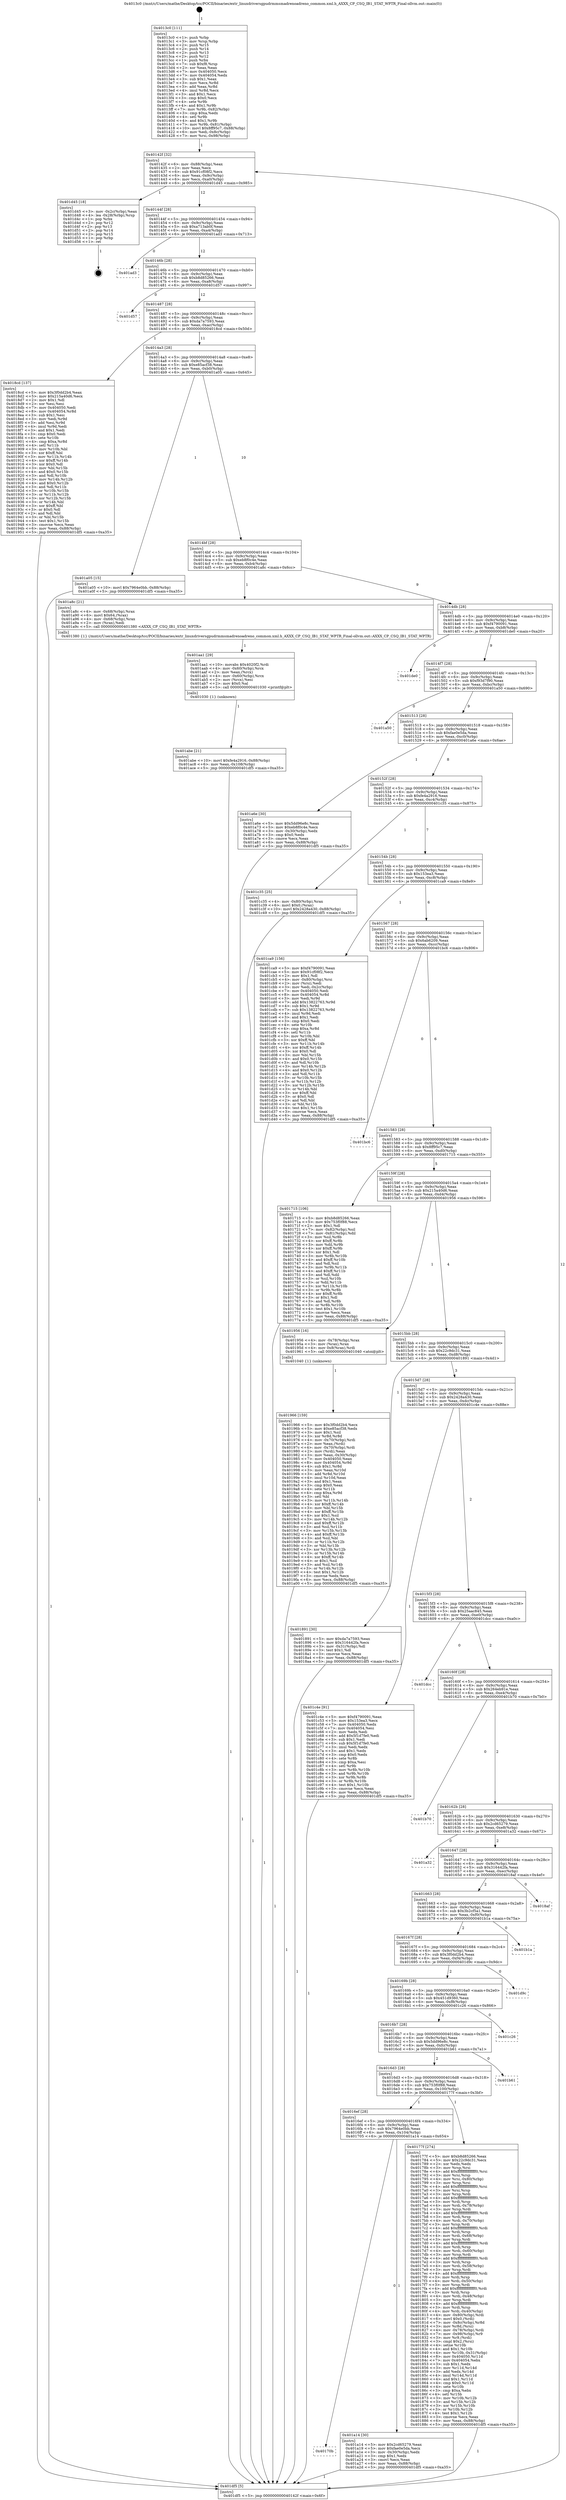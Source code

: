 digraph "0x4013c0" {
  label = "0x4013c0 (/mnt/c/Users/mathe/Desktop/tcc/POCII/binaries/extr_linuxdriversgpudrmmsmadrenoadreno_common.xml.h_AXXX_CP_CSQ_IB1_STAT_WPTR_Final-ollvm.out::main(0))"
  labelloc = "t"
  node[shape=record]

  Entry [label="",width=0.3,height=0.3,shape=circle,fillcolor=black,style=filled]
  "0x40142f" [label="{
     0x40142f [32]\l
     | [instrs]\l
     &nbsp;&nbsp;0x40142f \<+6\>: mov -0x88(%rbp),%eax\l
     &nbsp;&nbsp;0x401435 \<+2\>: mov %eax,%ecx\l
     &nbsp;&nbsp;0x401437 \<+6\>: sub $0x91cf08f2,%ecx\l
     &nbsp;&nbsp;0x40143d \<+6\>: mov %eax,-0x9c(%rbp)\l
     &nbsp;&nbsp;0x401443 \<+6\>: mov %ecx,-0xa0(%rbp)\l
     &nbsp;&nbsp;0x401449 \<+6\>: je 0000000000401d45 \<main+0x985\>\l
  }"]
  "0x401d45" [label="{
     0x401d45 [18]\l
     | [instrs]\l
     &nbsp;&nbsp;0x401d45 \<+3\>: mov -0x2c(%rbp),%eax\l
     &nbsp;&nbsp;0x401d48 \<+4\>: lea -0x28(%rbp),%rsp\l
     &nbsp;&nbsp;0x401d4c \<+1\>: pop %rbx\l
     &nbsp;&nbsp;0x401d4d \<+2\>: pop %r12\l
     &nbsp;&nbsp;0x401d4f \<+2\>: pop %r13\l
     &nbsp;&nbsp;0x401d51 \<+2\>: pop %r14\l
     &nbsp;&nbsp;0x401d53 \<+2\>: pop %r15\l
     &nbsp;&nbsp;0x401d55 \<+1\>: pop %rbp\l
     &nbsp;&nbsp;0x401d56 \<+1\>: ret\l
  }"]
  "0x40144f" [label="{
     0x40144f [28]\l
     | [instrs]\l
     &nbsp;&nbsp;0x40144f \<+5\>: jmp 0000000000401454 \<main+0x94\>\l
     &nbsp;&nbsp;0x401454 \<+6\>: mov -0x9c(%rbp),%eax\l
     &nbsp;&nbsp;0x40145a \<+5\>: sub $0xa713ab0f,%eax\l
     &nbsp;&nbsp;0x40145f \<+6\>: mov %eax,-0xa4(%rbp)\l
     &nbsp;&nbsp;0x401465 \<+6\>: je 0000000000401ad3 \<main+0x713\>\l
  }"]
  Exit [label="",width=0.3,height=0.3,shape=circle,fillcolor=black,style=filled,peripheries=2]
  "0x401ad3" [label="{
     0x401ad3\l
  }", style=dashed]
  "0x40146b" [label="{
     0x40146b [28]\l
     | [instrs]\l
     &nbsp;&nbsp;0x40146b \<+5\>: jmp 0000000000401470 \<main+0xb0\>\l
     &nbsp;&nbsp;0x401470 \<+6\>: mov -0x9c(%rbp),%eax\l
     &nbsp;&nbsp;0x401476 \<+5\>: sub $0xb8d85266,%eax\l
     &nbsp;&nbsp;0x40147b \<+6\>: mov %eax,-0xa8(%rbp)\l
     &nbsp;&nbsp;0x401481 \<+6\>: je 0000000000401d57 \<main+0x997\>\l
  }"]
  "0x401abe" [label="{
     0x401abe [21]\l
     | [instrs]\l
     &nbsp;&nbsp;0x401abe \<+10\>: movl $0xfe4a2916,-0x88(%rbp)\l
     &nbsp;&nbsp;0x401ac8 \<+6\>: mov %eax,-0x108(%rbp)\l
     &nbsp;&nbsp;0x401ace \<+5\>: jmp 0000000000401df5 \<main+0xa35\>\l
  }"]
  "0x401d57" [label="{
     0x401d57\l
  }", style=dashed]
  "0x401487" [label="{
     0x401487 [28]\l
     | [instrs]\l
     &nbsp;&nbsp;0x401487 \<+5\>: jmp 000000000040148c \<main+0xcc\>\l
     &nbsp;&nbsp;0x40148c \<+6\>: mov -0x9c(%rbp),%eax\l
     &nbsp;&nbsp;0x401492 \<+5\>: sub $0xda7a7593,%eax\l
     &nbsp;&nbsp;0x401497 \<+6\>: mov %eax,-0xac(%rbp)\l
     &nbsp;&nbsp;0x40149d \<+6\>: je 00000000004018cd \<main+0x50d\>\l
  }"]
  "0x401aa1" [label="{
     0x401aa1 [29]\l
     | [instrs]\l
     &nbsp;&nbsp;0x401aa1 \<+10\>: movabs $0x4020f2,%rdi\l
     &nbsp;&nbsp;0x401aab \<+4\>: mov -0x60(%rbp),%rcx\l
     &nbsp;&nbsp;0x401aaf \<+2\>: mov %eax,(%rcx)\l
     &nbsp;&nbsp;0x401ab1 \<+4\>: mov -0x60(%rbp),%rcx\l
     &nbsp;&nbsp;0x401ab5 \<+2\>: mov (%rcx),%esi\l
     &nbsp;&nbsp;0x401ab7 \<+2\>: mov $0x0,%al\l
     &nbsp;&nbsp;0x401ab9 \<+5\>: call 0000000000401030 \<printf@plt\>\l
     | [calls]\l
     &nbsp;&nbsp;0x401030 \{1\} (unknown)\l
  }"]
  "0x4018cd" [label="{
     0x4018cd [137]\l
     | [instrs]\l
     &nbsp;&nbsp;0x4018cd \<+5\>: mov $0x3f0dd2b4,%eax\l
     &nbsp;&nbsp;0x4018d2 \<+5\>: mov $0x215a40d6,%ecx\l
     &nbsp;&nbsp;0x4018d7 \<+2\>: mov $0x1,%dl\l
     &nbsp;&nbsp;0x4018d9 \<+2\>: xor %esi,%esi\l
     &nbsp;&nbsp;0x4018db \<+7\>: mov 0x404050,%edi\l
     &nbsp;&nbsp;0x4018e2 \<+8\>: mov 0x404054,%r8d\l
     &nbsp;&nbsp;0x4018ea \<+3\>: sub $0x1,%esi\l
     &nbsp;&nbsp;0x4018ed \<+3\>: mov %edi,%r9d\l
     &nbsp;&nbsp;0x4018f0 \<+3\>: add %esi,%r9d\l
     &nbsp;&nbsp;0x4018f3 \<+4\>: imul %r9d,%edi\l
     &nbsp;&nbsp;0x4018f7 \<+3\>: and $0x1,%edi\l
     &nbsp;&nbsp;0x4018fa \<+3\>: cmp $0x0,%edi\l
     &nbsp;&nbsp;0x4018fd \<+4\>: sete %r10b\l
     &nbsp;&nbsp;0x401901 \<+4\>: cmp $0xa,%r8d\l
     &nbsp;&nbsp;0x401905 \<+4\>: setl %r11b\l
     &nbsp;&nbsp;0x401909 \<+3\>: mov %r10b,%bl\l
     &nbsp;&nbsp;0x40190c \<+3\>: xor $0xff,%bl\l
     &nbsp;&nbsp;0x40190f \<+3\>: mov %r11b,%r14b\l
     &nbsp;&nbsp;0x401912 \<+4\>: xor $0xff,%r14b\l
     &nbsp;&nbsp;0x401916 \<+3\>: xor $0x0,%dl\l
     &nbsp;&nbsp;0x401919 \<+3\>: mov %bl,%r15b\l
     &nbsp;&nbsp;0x40191c \<+4\>: and $0x0,%r15b\l
     &nbsp;&nbsp;0x401920 \<+3\>: and %dl,%r10b\l
     &nbsp;&nbsp;0x401923 \<+3\>: mov %r14b,%r12b\l
     &nbsp;&nbsp;0x401926 \<+4\>: and $0x0,%r12b\l
     &nbsp;&nbsp;0x40192a \<+3\>: and %dl,%r11b\l
     &nbsp;&nbsp;0x40192d \<+3\>: or %r10b,%r15b\l
     &nbsp;&nbsp;0x401930 \<+3\>: or %r11b,%r12b\l
     &nbsp;&nbsp;0x401933 \<+3\>: xor %r12b,%r15b\l
     &nbsp;&nbsp;0x401936 \<+3\>: or %r14b,%bl\l
     &nbsp;&nbsp;0x401939 \<+3\>: xor $0xff,%bl\l
     &nbsp;&nbsp;0x40193c \<+3\>: or $0x0,%dl\l
     &nbsp;&nbsp;0x40193f \<+2\>: and %dl,%bl\l
     &nbsp;&nbsp;0x401941 \<+3\>: or %bl,%r15b\l
     &nbsp;&nbsp;0x401944 \<+4\>: test $0x1,%r15b\l
     &nbsp;&nbsp;0x401948 \<+3\>: cmovne %ecx,%eax\l
     &nbsp;&nbsp;0x40194b \<+6\>: mov %eax,-0x88(%rbp)\l
     &nbsp;&nbsp;0x401951 \<+5\>: jmp 0000000000401df5 \<main+0xa35\>\l
  }"]
  "0x4014a3" [label="{
     0x4014a3 [28]\l
     | [instrs]\l
     &nbsp;&nbsp;0x4014a3 \<+5\>: jmp 00000000004014a8 \<main+0xe8\>\l
     &nbsp;&nbsp;0x4014a8 \<+6\>: mov -0x9c(%rbp),%eax\l
     &nbsp;&nbsp;0x4014ae \<+5\>: sub $0xe85acf38,%eax\l
     &nbsp;&nbsp;0x4014b3 \<+6\>: mov %eax,-0xb0(%rbp)\l
     &nbsp;&nbsp;0x4014b9 \<+6\>: je 0000000000401a05 \<main+0x645\>\l
  }"]
  "0x40170b" [label="{
     0x40170b\l
  }", style=dashed]
  "0x401a05" [label="{
     0x401a05 [15]\l
     | [instrs]\l
     &nbsp;&nbsp;0x401a05 \<+10\>: movl $0x7964e0bb,-0x88(%rbp)\l
     &nbsp;&nbsp;0x401a0f \<+5\>: jmp 0000000000401df5 \<main+0xa35\>\l
  }"]
  "0x4014bf" [label="{
     0x4014bf [28]\l
     | [instrs]\l
     &nbsp;&nbsp;0x4014bf \<+5\>: jmp 00000000004014c4 \<main+0x104\>\l
     &nbsp;&nbsp;0x4014c4 \<+6\>: mov -0x9c(%rbp),%eax\l
     &nbsp;&nbsp;0x4014ca \<+5\>: sub $0xeb8f0c4e,%eax\l
     &nbsp;&nbsp;0x4014cf \<+6\>: mov %eax,-0xb4(%rbp)\l
     &nbsp;&nbsp;0x4014d5 \<+6\>: je 0000000000401a8c \<main+0x6cc\>\l
  }"]
  "0x401a14" [label="{
     0x401a14 [30]\l
     | [instrs]\l
     &nbsp;&nbsp;0x401a14 \<+5\>: mov $0x2cd65279,%eax\l
     &nbsp;&nbsp;0x401a19 \<+5\>: mov $0xfae0e5da,%ecx\l
     &nbsp;&nbsp;0x401a1e \<+3\>: mov -0x30(%rbp),%edx\l
     &nbsp;&nbsp;0x401a21 \<+3\>: cmp $0x1,%edx\l
     &nbsp;&nbsp;0x401a24 \<+3\>: cmovl %ecx,%eax\l
     &nbsp;&nbsp;0x401a27 \<+6\>: mov %eax,-0x88(%rbp)\l
     &nbsp;&nbsp;0x401a2d \<+5\>: jmp 0000000000401df5 \<main+0xa35\>\l
  }"]
  "0x401a8c" [label="{
     0x401a8c [21]\l
     | [instrs]\l
     &nbsp;&nbsp;0x401a8c \<+4\>: mov -0x68(%rbp),%rax\l
     &nbsp;&nbsp;0x401a90 \<+6\>: movl $0x64,(%rax)\l
     &nbsp;&nbsp;0x401a96 \<+4\>: mov -0x68(%rbp),%rax\l
     &nbsp;&nbsp;0x401a9a \<+2\>: mov (%rax),%edi\l
     &nbsp;&nbsp;0x401a9c \<+5\>: call 0000000000401380 \<AXXX_CP_CSQ_IB1_STAT_WPTR\>\l
     | [calls]\l
     &nbsp;&nbsp;0x401380 \{1\} (/mnt/c/Users/mathe/Desktop/tcc/POCII/binaries/extr_linuxdriversgpudrmmsmadrenoadreno_common.xml.h_AXXX_CP_CSQ_IB1_STAT_WPTR_Final-ollvm.out::AXXX_CP_CSQ_IB1_STAT_WPTR)\l
  }"]
  "0x4014db" [label="{
     0x4014db [28]\l
     | [instrs]\l
     &nbsp;&nbsp;0x4014db \<+5\>: jmp 00000000004014e0 \<main+0x120\>\l
     &nbsp;&nbsp;0x4014e0 \<+6\>: mov -0x9c(%rbp),%eax\l
     &nbsp;&nbsp;0x4014e6 \<+5\>: sub $0xf4790091,%eax\l
     &nbsp;&nbsp;0x4014eb \<+6\>: mov %eax,-0xb8(%rbp)\l
     &nbsp;&nbsp;0x4014f1 \<+6\>: je 0000000000401de0 \<main+0xa20\>\l
  }"]
  "0x401966" [label="{
     0x401966 [159]\l
     | [instrs]\l
     &nbsp;&nbsp;0x401966 \<+5\>: mov $0x3f0dd2b4,%ecx\l
     &nbsp;&nbsp;0x40196b \<+5\>: mov $0xe85acf38,%edx\l
     &nbsp;&nbsp;0x401970 \<+3\>: mov $0x1,%sil\l
     &nbsp;&nbsp;0x401973 \<+3\>: xor %r8d,%r8d\l
     &nbsp;&nbsp;0x401976 \<+4\>: mov -0x70(%rbp),%rdi\l
     &nbsp;&nbsp;0x40197a \<+2\>: mov %eax,(%rdi)\l
     &nbsp;&nbsp;0x40197c \<+4\>: mov -0x70(%rbp),%rdi\l
     &nbsp;&nbsp;0x401980 \<+2\>: mov (%rdi),%eax\l
     &nbsp;&nbsp;0x401982 \<+3\>: mov %eax,-0x30(%rbp)\l
     &nbsp;&nbsp;0x401985 \<+7\>: mov 0x404050,%eax\l
     &nbsp;&nbsp;0x40198c \<+8\>: mov 0x404054,%r9d\l
     &nbsp;&nbsp;0x401994 \<+4\>: sub $0x1,%r8d\l
     &nbsp;&nbsp;0x401998 \<+3\>: mov %eax,%r10d\l
     &nbsp;&nbsp;0x40199b \<+3\>: add %r8d,%r10d\l
     &nbsp;&nbsp;0x40199e \<+4\>: imul %r10d,%eax\l
     &nbsp;&nbsp;0x4019a2 \<+3\>: and $0x1,%eax\l
     &nbsp;&nbsp;0x4019a5 \<+3\>: cmp $0x0,%eax\l
     &nbsp;&nbsp;0x4019a8 \<+4\>: sete %r11b\l
     &nbsp;&nbsp;0x4019ac \<+4\>: cmp $0xa,%r9d\l
     &nbsp;&nbsp;0x4019b0 \<+3\>: setl %bl\l
     &nbsp;&nbsp;0x4019b3 \<+3\>: mov %r11b,%r14b\l
     &nbsp;&nbsp;0x4019b6 \<+4\>: xor $0xff,%r14b\l
     &nbsp;&nbsp;0x4019ba \<+3\>: mov %bl,%r15b\l
     &nbsp;&nbsp;0x4019bd \<+4\>: xor $0xff,%r15b\l
     &nbsp;&nbsp;0x4019c1 \<+4\>: xor $0x1,%sil\l
     &nbsp;&nbsp;0x4019c5 \<+3\>: mov %r14b,%r12b\l
     &nbsp;&nbsp;0x4019c8 \<+4\>: and $0xff,%r12b\l
     &nbsp;&nbsp;0x4019cc \<+3\>: and %sil,%r11b\l
     &nbsp;&nbsp;0x4019cf \<+3\>: mov %r15b,%r13b\l
     &nbsp;&nbsp;0x4019d2 \<+4\>: and $0xff,%r13b\l
     &nbsp;&nbsp;0x4019d6 \<+3\>: and %sil,%bl\l
     &nbsp;&nbsp;0x4019d9 \<+3\>: or %r11b,%r12b\l
     &nbsp;&nbsp;0x4019dc \<+3\>: or %bl,%r13b\l
     &nbsp;&nbsp;0x4019df \<+3\>: xor %r13b,%r12b\l
     &nbsp;&nbsp;0x4019e2 \<+3\>: or %r15b,%r14b\l
     &nbsp;&nbsp;0x4019e5 \<+4\>: xor $0xff,%r14b\l
     &nbsp;&nbsp;0x4019e9 \<+4\>: or $0x1,%sil\l
     &nbsp;&nbsp;0x4019ed \<+3\>: and %sil,%r14b\l
     &nbsp;&nbsp;0x4019f0 \<+3\>: or %r14b,%r12b\l
     &nbsp;&nbsp;0x4019f3 \<+4\>: test $0x1,%r12b\l
     &nbsp;&nbsp;0x4019f7 \<+3\>: cmovne %edx,%ecx\l
     &nbsp;&nbsp;0x4019fa \<+6\>: mov %ecx,-0x88(%rbp)\l
     &nbsp;&nbsp;0x401a00 \<+5\>: jmp 0000000000401df5 \<main+0xa35\>\l
  }"]
  "0x401de0" [label="{
     0x401de0\l
  }", style=dashed]
  "0x4014f7" [label="{
     0x4014f7 [28]\l
     | [instrs]\l
     &nbsp;&nbsp;0x4014f7 \<+5\>: jmp 00000000004014fc \<main+0x13c\>\l
     &nbsp;&nbsp;0x4014fc \<+6\>: mov -0x9c(%rbp),%eax\l
     &nbsp;&nbsp;0x401502 \<+5\>: sub $0xf93d7f90,%eax\l
     &nbsp;&nbsp;0x401507 \<+6\>: mov %eax,-0xbc(%rbp)\l
     &nbsp;&nbsp;0x40150d \<+6\>: je 0000000000401a50 \<main+0x690\>\l
  }"]
  "0x4016ef" [label="{
     0x4016ef [28]\l
     | [instrs]\l
     &nbsp;&nbsp;0x4016ef \<+5\>: jmp 00000000004016f4 \<main+0x334\>\l
     &nbsp;&nbsp;0x4016f4 \<+6\>: mov -0x9c(%rbp),%eax\l
     &nbsp;&nbsp;0x4016fa \<+5\>: sub $0x7964e0bb,%eax\l
     &nbsp;&nbsp;0x4016ff \<+6\>: mov %eax,-0x104(%rbp)\l
     &nbsp;&nbsp;0x401705 \<+6\>: je 0000000000401a14 \<main+0x654\>\l
  }"]
  "0x401a50" [label="{
     0x401a50\l
  }", style=dashed]
  "0x401513" [label="{
     0x401513 [28]\l
     | [instrs]\l
     &nbsp;&nbsp;0x401513 \<+5\>: jmp 0000000000401518 \<main+0x158\>\l
     &nbsp;&nbsp;0x401518 \<+6\>: mov -0x9c(%rbp),%eax\l
     &nbsp;&nbsp;0x40151e \<+5\>: sub $0xfae0e5da,%eax\l
     &nbsp;&nbsp;0x401523 \<+6\>: mov %eax,-0xc0(%rbp)\l
     &nbsp;&nbsp;0x401529 \<+6\>: je 0000000000401a6e \<main+0x6ae\>\l
  }"]
  "0x40177f" [label="{
     0x40177f [274]\l
     | [instrs]\l
     &nbsp;&nbsp;0x40177f \<+5\>: mov $0xb8d85266,%eax\l
     &nbsp;&nbsp;0x401784 \<+5\>: mov $0x22c9dc31,%ecx\l
     &nbsp;&nbsp;0x401789 \<+2\>: xor %edx,%edx\l
     &nbsp;&nbsp;0x40178b \<+3\>: mov %rsp,%rsi\l
     &nbsp;&nbsp;0x40178e \<+4\>: add $0xfffffffffffffff0,%rsi\l
     &nbsp;&nbsp;0x401792 \<+3\>: mov %rsi,%rsp\l
     &nbsp;&nbsp;0x401795 \<+4\>: mov %rsi,-0x80(%rbp)\l
     &nbsp;&nbsp;0x401799 \<+3\>: mov %rsp,%rsi\l
     &nbsp;&nbsp;0x40179c \<+4\>: add $0xfffffffffffffff0,%rsi\l
     &nbsp;&nbsp;0x4017a0 \<+3\>: mov %rsi,%rsp\l
     &nbsp;&nbsp;0x4017a3 \<+3\>: mov %rsp,%rdi\l
     &nbsp;&nbsp;0x4017a6 \<+4\>: add $0xfffffffffffffff0,%rdi\l
     &nbsp;&nbsp;0x4017aa \<+3\>: mov %rdi,%rsp\l
     &nbsp;&nbsp;0x4017ad \<+4\>: mov %rdi,-0x78(%rbp)\l
     &nbsp;&nbsp;0x4017b1 \<+3\>: mov %rsp,%rdi\l
     &nbsp;&nbsp;0x4017b4 \<+4\>: add $0xfffffffffffffff0,%rdi\l
     &nbsp;&nbsp;0x4017b8 \<+3\>: mov %rdi,%rsp\l
     &nbsp;&nbsp;0x4017bb \<+4\>: mov %rdi,-0x70(%rbp)\l
     &nbsp;&nbsp;0x4017bf \<+3\>: mov %rsp,%rdi\l
     &nbsp;&nbsp;0x4017c2 \<+4\>: add $0xfffffffffffffff0,%rdi\l
     &nbsp;&nbsp;0x4017c6 \<+3\>: mov %rdi,%rsp\l
     &nbsp;&nbsp;0x4017c9 \<+4\>: mov %rdi,-0x68(%rbp)\l
     &nbsp;&nbsp;0x4017cd \<+3\>: mov %rsp,%rdi\l
     &nbsp;&nbsp;0x4017d0 \<+4\>: add $0xfffffffffffffff0,%rdi\l
     &nbsp;&nbsp;0x4017d4 \<+3\>: mov %rdi,%rsp\l
     &nbsp;&nbsp;0x4017d7 \<+4\>: mov %rdi,-0x60(%rbp)\l
     &nbsp;&nbsp;0x4017db \<+3\>: mov %rsp,%rdi\l
     &nbsp;&nbsp;0x4017de \<+4\>: add $0xfffffffffffffff0,%rdi\l
     &nbsp;&nbsp;0x4017e2 \<+3\>: mov %rdi,%rsp\l
     &nbsp;&nbsp;0x4017e5 \<+4\>: mov %rdi,-0x58(%rbp)\l
     &nbsp;&nbsp;0x4017e9 \<+3\>: mov %rsp,%rdi\l
     &nbsp;&nbsp;0x4017ec \<+4\>: add $0xfffffffffffffff0,%rdi\l
     &nbsp;&nbsp;0x4017f0 \<+3\>: mov %rdi,%rsp\l
     &nbsp;&nbsp;0x4017f3 \<+4\>: mov %rdi,-0x50(%rbp)\l
     &nbsp;&nbsp;0x4017f7 \<+3\>: mov %rsp,%rdi\l
     &nbsp;&nbsp;0x4017fa \<+4\>: add $0xfffffffffffffff0,%rdi\l
     &nbsp;&nbsp;0x4017fe \<+3\>: mov %rdi,%rsp\l
     &nbsp;&nbsp;0x401801 \<+4\>: mov %rdi,-0x48(%rbp)\l
     &nbsp;&nbsp;0x401805 \<+3\>: mov %rsp,%rdi\l
     &nbsp;&nbsp;0x401808 \<+4\>: add $0xfffffffffffffff0,%rdi\l
     &nbsp;&nbsp;0x40180c \<+3\>: mov %rdi,%rsp\l
     &nbsp;&nbsp;0x40180f \<+4\>: mov %rdi,-0x40(%rbp)\l
     &nbsp;&nbsp;0x401813 \<+4\>: mov -0x80(%rbp),%rdi\l
     &nbsp;&nbsp;0x401817 \<+6\>: movl $0x0,(%rdi)\l
     &nbsp;&nbsp;0x40181d \<+7\>: mov -0x8c(%rbp),%r8d\l
     &nbsp;&nbsp;0x401824 \<+3\>: mov %r8d,(%rsi)\l
     &nbsp;&nbsp;0x401827 \<+4\>: mov -0x78(%rbp),%rdi\l
     &nbsp;&nbsp;0x40182b \<+7\>: mov -0x98(%rbp),%r9\l
     &nbsp;&nbsp;0x401832 \<+3\>: mov %r9,(%rdi)\l
     &nbsp;&nbsp;0x401835 \<+3\>: cmpl $0x2,(%rsi)\l
     &nbsp;&nbsp;0x401838 \<+4\>: setne %r10b\l
     &nbsp;&nbsp;0x40183c \<+4\>: and $0x1,%r10b\l
     &nbsp;&nbsp;0x401840 \<+4\>: mov %r10b,-0x31(%rbp)\l
     &nbsp;&nbsp;0x401844 \<+8\>: mov 0x404050,%r11d\l
     &nbsp;&nbsp;0x40184c \<+7\>: mov 0x404054,%ebx\l
     &nbsp;&nbsp;0x401853 \<+3\>: sub $0x1,%edx\l
     &nbsp;&nbsp;0x401856 \<+3\>: mov %r11d,%r14d\l
     &nbsp;&nbsp;0x401859 \<+3\>: add %edx,%r14d\l
     &nbsp;&nbsp;0x40185c \<+4\>: imul %r14d,%r11d\l
     &nbsp;&nbsp;0x401860 \<+4\>: and $0x1,%r11d\l
     &nbsp;&nbsp;0x401864 \<+4\>: cmp $0x0,%r11d\l
     &nbsp;&nbsp;0x401868 \<+4\>: sete %r10b\l
     &nbsp;&nbsp;0x40186c \<+3\>: cmp $0xa,%ebx\l
     &nbsp;&nbsp;0x40186f \<+4\>: setl %r15b\l
     &nbsp;&nbsp;0x401873 \<+3\>: mov %r10b,%r12b\l
     &nbsp;&nbsp;0x401876 \<+3\>: and %r15b,%r12b\l
     &nbsp;&nbsp;0x401879 \<+3\>: xor %r15b,%r10b\l
     &nbsp;&nbsp;0x40187c \<+3\>: or %r10b,%r12b\l
     &nbsp;&nbsp;0x40187f \<+4\>: test $0x1,%r12b\l
     &nbsp;&nbsp;0x401883 \<+3\>: cmovne %ecx,%eax\l
     &nbsp;&nbsp;0x401886 \<+6\>: mov %eax,-0x88(%rbp)\l
     &nbsp;&nbsp;0x40188c \<+5\>: jmp 0000000000401df5 \<main+0xa35\>\l
  }"]
  "0x401a6e" [label="{
     0x401a6e [30]\l
     | [instrs]\l
     &nbsp;&nbsp;0x401a6e \<+5\>: mov $0x5dd96e8c,%eax\l
     &nbsp;&nbsp;0x401a73 \<+5\>: mov $0xeb8f0c4e,%ecx\l
     &nbsp;&nbsp;0x401a78 \<+3\>: mov -0x30(%rbp),%edx\l
     &nbsp;&nbsp;0x401a7b \<+3\>: cmp $0x0,%edx\l
     &nbsp;&nbsp;0x401a7e \<+3\>: cmove %ecx,%eax\l
     &nbsp;&nbsp;0x401a81 \<+6\>: mov %eax,-0x88(%rbp)\l
     &nbsp;&nbsp;0x401a87 \<+5\>: jmp 0000000000401df5 \<main+0xa35\>\l
  }"]
  "0x40152f" [label="{
     0x40152f [28]\l
     | [instrs]\l
     &nbsp;&nbsp;0x40152f \<+5\>: jmp 0000000000401534 \<main+0x174\>\l
     &nbsp;&nbsp;0x401534 \<+6\>: mov -0x9c(%rbp),%eax\l
     &nbsp;&nbsp;0x40153a \<+5\>: sub $0xfe4a2916,%eax\l
     &nbsp;&nbsp;0x40153f \<+6\>: mov %eax,-0xc4(%rbp)\l
     &nbsp;&nbsp;0x401545 \<+6\>: je 0000000000401c35 \<main+0x875\>\l
  }"]
  "0x4016d3" [label="{
     0x4016d3 [28]\l
     | [instrs]\l
     &nbsp;&nbsp;0x4016d3 \<+5\>: jmp 00000000004016d8 \<main+0x318\>\l
     &nbsp;&nbsp;0x4016d8 \<+6\>: mov -0x9c(%rbp),%eax\l
     &nbsp;&nbsp;0x4016de \<+5\>: sub $0x753f0f88,%eax\l
     &nbsp;&nbsp;0x4016e3 \<+6\>: mov %eax,-0x100(%rbp)\l
     &nbsp;&nbsp;0x4016e9 \<+6\>: je 000000000040177f \<main+0x3bf\>\l
  }"]
  "0x401c35" [label="{
     0x401c35 [25]\l
     | [instrs]\l
     &nbsp;&nbsp;0x401c35 \<+4\>: mov -0x80(%rbp),%rax\l
     &nbsp;&nbsp;0x401c39 \<+6\>: movl $0x0,(%rax)\l
     &nbsp;&nbsp;0x401c3f \<+10\>: movl $0x2428a430,-0x88(%rbp)\l
     &nbsp;&nbsp;0x401c49 \<+5\>: jmp 0000000000401df5 \<main+0xa35\>\l
  }"]
  "0x40154b" [label="{
     0x40154b [28]\l
     | [instrs]\l
     &nbsp;&nbsp;0x40154b \<+5\>: jmp 0000000000401550 \<main+0x190\>\l
     &nbsp;&nbsp;0x401550 \<+6\>: mov -0x9c(%rbp),%eax\l
     &nbsp;&nbsp;0x401556 \<+5\>: sub $0x153ea3,%eax\l
     &nbsp;&nbsp;0x40155b \<+6\>: mov %eax,-0xc8(%rbp)\l
     &nbsp;&nbsp;0x401561 \<+6\>: je 0000000000401ca9 \<main+0x8e9\>\l
  }"]
  "0x401b61" [label="{
     0x401b61\l
  }", style=dashed]
  "0x401ca9" [label="{
     0x401ca9 [156]\l
     | [instrs]\l
     &nbsp;&nbsp;0x401ca9 \<+5\>: mov $0xf4790091,%eax\l
     &nbsp;&nbsp;0x401cae \<+5\>: mov $0x91cf08f2,%ecx\l
     &nbsp;&nbsp;0x401cb3 \<+2\>: mov $0x1,%dl\l
     &nbsp;&nbsp;0x401cb5 \<+4\>: mov -0x80(%rbp),%rsi\l
     &nbsp;&nbsp;0x401cb9 \<+2\>: mov (%rsi),%edi\l
     &nbsp;&nbsp;0x401cbb \<+3\>: mov %edi,-0x2c(%rbp)\l
     &nbsp;&nbsp;0x401cbe \<+7\>: mov 0x404050,%edi\l
     &nbsp;&nbsp;0x401cc5 \<+8\>: mov 0x404054,%r8d\l
     &nbsp;&nbsp;0x401ccd \<+3\>: mov %edi,%r9d\l
     &nbsp;&nbsp;0x401cd0 \<+7\>: add $0x13822763,%r9d\l
     &nbsp;&nbsp;0x401cd7 \<+4\>: sub $0x1,%r9d\l
     &nbsp;&nbsp;0x401cdb \<+7\>: sub $0x13822763,%r9d\l
     &nbsp;&nbsp;0x401ce2 \<+4\>: imul %r9d,%edi\l
     &nbsp;&nbsp;0x401ce6 \<+3\>: and $0x1,%edi\l
     &nbsp;&nbsp;0x401ce9 \<+3\>: cmp $0x0,%edi\l
     &nbsp;&nbsp;0x401cec \<+4\>: sete %r10b\l
     &nbsp;&nbsp;0x401cf0 \<+4\>: cmp $0xa,%r8d\l
     &nbsp;&nbsp;0x401cf4 \<+4\>: setl %r11b\l
     &nbsp;&nbsp;0x401cf8 \<+3\>: mov %r10b,%bl\l
     &nbsp;&nbsp;0x401cfb \<+3\>: xor $0xff,%bl\l
     &nbsp;&nbsp;0x401cfe \<+3\>: mov %r11b,%r14b\l
     &nbsp;&nbsp;0x401d01 \<+4\>: xor $0xff,%r14b\l
     &nbsp;&nbsp;0x401d05 \<+3\>: xor $0x0,%dl\l
     &nbsp;&nbsp;0x401d08 \<+3\>: mov %bl,%r15b\l
     &nbsp;&nbsp;0x401d0b \<+4\>: and $0x0,%r15b\l
     &nbsp;&nbsp;0x401d0f \<+3\>: and %dl,%r10b\l
     &nbsp;&nbsp;0x401d12 \<+3\>: mov %r14b,%r12b\l
     &nbsp;&nbsp;0x401d15 \<+4\>: and $0x0,%r12b\l
     &nbsp;&nbsp;0x401d19 \<+3\>: and %dl,%r11b\l
     &nbsp;&nbsp;0x401d1c \<+3\>: or %r10b,%r15b\l
     &nbsp;&nbsp;0x401d1f \<+3\>: or %r11b,%r12b\l
     &nbsp;&nbsp;0x401d22 \<+3\>: xor %r12b,%r15b\l
     &nbsp;&nbsp;0x401d25 \<+3\>: or %r14b,%bl\l
     &nbsp;&nbsp;0x401d28 \<+3\>: xor $0xff,%bl\l
     &nbsp;&nbsp;0x401d2b \<+3\>: or $0x0,%dl\l
     &nbsp;&nbsp;0x401d2e \<+2\>: and %dl,%bl\l
     &nbsp;&nbsp;0x401d30 \<+3\>: or %bl,%r15b\l
     &nbsp;&nbsp;0x401d33 \<+4\>: test $0x1,%r15b\l
     &nbsp;&nbsp;0x401d37 \<+3\>: cmovne %ecx,%eax\l
     &nbsp;&nbsp;0x401d3a \<+6\>: mov %eax,-0x88(%rbp)\l
     &nbsp;&nbsp;0x401d40 \<+5\>: jmp 0000000000401df5 \<main+0xa35\>\l
  }"]
  "0x401567" [label="{
     0x401567 [28]\l
     | [instrs]\l
     &nbsp;&nbsp;0x401567 \<+5\>: jmp 000000000040156c \<main+0x1ac\>\l
     &nbsp;&nbsp;0x40156c \<+6\>: mov -0x9c(%rbp),%eax\l
     &nbsp;&nbsp;0x401572 \<+5\>: sub $0x6ab6209,%eax\l
     &nbsp;&nbsp;0x401577 \<+6\>: mov %eax,-0xcc(%rbp)\l
     &nbsp;&nbsp;0x40157d \<+6\>: je 0000000000401bc6 \<main+0x806\>\l
  }"]
  "0x4016b7" [label="{
     0x4016b7 [28]\l
     | [instrs]\l
     &nbsp;&nbsp;0x4016b7 \<+5\>: jmp 00000000004016bc \<main+0x2fc\>\l
     &nbsp;&nbsp;0x4016bc \<+6\>: mov -0x9c(%rbp),%eax\l
     &nbsp;&nbsp;0x4016c2 \<+5\>: sub $0x5dd96e8c,%eax\l
     &nbsp;&nbsp;0x4016c7 \<+6\>: mov %eax,-0xfc(%rbp)\l
     &nbsp;&nbsp;0x4016cd \<+6\>: je 0000000000401b61 \<main+0x7a1\>\l
  }"]
  "0x401bc6" [label="{
     0x401bc6\l
  }", style=dashed]
  "0x401583" [label="{
     0x401583 [28]\l
     | [instrs]\l
     &nbsp;&nbsp;0x401583 \<+5\>: jmp 0000000000401588 \<main+0x1c8\>\l
     &nbsp;&nbsp;0x401588 \<+6\>: mov -0x9c(%rbp),%eax\l
     &nbsp;&nbsp;0x40158e \<+5\>: sub $0x8ff95c7,%eax\l
     &nbsp;&nbsp;0x401593 \<+6\>: mov %eax,-0xd0(%rbp)\l
     &nbsp;&nbsp;0x401599 \<+6\>: je 0000000000401715 \<main+0x355\>\l
  }"]
  "0x401c26" [label="{
     0x401c26\l
  }", style=dashed]
  "0x401715" [label="{
     0x401715 [106]\l
     | [instrs]\l
     &nbsp;&nbsp;0x401715 \<+5\>: mov $0xb8d85266,%eax\l
     &nbsp;&nbsp;0x40171a \<+5\>: mov $0x753f0f88,%ecx\l
     &nbsp;&nbsp;0x40171f \<+2\>: mov $0x1,%dl\l
     &nbsp;&nbsp;0x401721 \<+7\>: mov -0x82(%rbp),%sil\l
     &nbsp;&nbsp;0x401728 \<+7\>: mov -0x81(%rbp),%dil\l
     &nbsp;&nbsp;0x40172f \<+3\>: mov %sil,%r8b\l
     &nbsp;&nbsp;0x401732 \<+4\>: xor $0xff,%r8b\l
     &nbsp;&nbsp;0x401736 \<+3\>: mov %dil,%r9b\l
     &nbsp;&nbsp;0x401739 \<+4\>: xor $0xff,%r9b\l
     &nbsp;&nbsp;0x40173d \<+3\>: xor $0x1,%dl\l
     &nbsp;&nbsp;0x401740 \<+3\>: mov %r8b,%r10b\l
     &nbsp;&nbsp;0x401743 \<+4\>: and $0xff,%r10b\l
     &nbsp;&nbsp;0x401747 \<+3\>: and %dl,%sil\l
     &nbsp;&nbsp;0x40174a \<+3\>: mov %r9b,%r11b\l
     &nbsp;&nbsp;0x40174d \<+4\>: and $0xff,%r11b\l
     &nbsp;&nbsp;0x401751 \<+3\>: and %dl,%dil\l
     &nbsp;&nbsp;0x401754 \<+3\>: or %sil,%r10b\l
     &nbsp;&nbsp;0x401757 \<+3\>: or %dil,%r11b\l
     &nbsp;&nbsp;0x40175a \<+3\>: xor %r11b,%r10b\l
     &nbsp;&nbsp;0x40175d \<+3\>: or %r9b,%r8b\l
     &nbsp;&nbsp;0x401760 \<+4\>: xor $0xff,%r8b\l
     &nbsp;&nbsp;0x401764 \<+3\>: or $0x1,%dl\l
     &nbsp;&nbsp;0x401767 \<+3\>: and %dl,%r8b\l
     &nbsp;&nbsp;0x40176a \<+3\>: or %r8b,%r10b\l
     &nbsp;&nbsp;0x40176d \<+4\>: test $0x1,%r10b\l
     &nbsp;&nbsp;0x401771 \<+3\>: cmovne %ecx,%eax\l
     &nbsp;&nbsp;0x401774 \<+6\>: mov %eax,-0x88(%rbp)\l
     &nbsp;&nbsp;0x40177a \<+5\>: jmp 0000000000401df5 \<main+0xa35\>\l
  }"]
  "0x40159f" [label="{
     0x40159f [28]\l
     | [instrs]\l
     &nbsp;&nbsp;0x40159f \<+5\>: jmp 00000000004015a4 \<main+0x1e4\>\l
     &nbsp;&nbsp;0x4015a4 \<+6\>: mov -0x9c(%rbp),%eax\l
     &nbsp;&nbsp;0x4015aa \<+5\>: sub $0x215a40d6,%eax\l
     &nbsp;&nbsp;0x4015af \<+6\>: mov %eax,-0xd4(%rbp)\l
     &nbsp;&nbsp;0x4015b5 \<+6\>: je 0000000000401956 \<main+0x596\>\l
  }"]
  "0x401df5" [label="{
     0x401df5 [5]\l
     | [instrs]\l
     &nbsp;&nbsp;0x401df5 \<+5\>: jmp 000000000040142f \<main+0x6f\>\l
  }"]
  "0x4013c0" [label="{
     0x4013c0 [111]\l
     | [instrs]\l
     &nbsp;&nbsp;0x4013c0 \<+1\>: push %rbp\l
     &nbsp;&nbsp;0x4013c1 \<+3\>: mov %rsp,%rbp\l
     &nbsp;&nbsp;0x4013c4 \<+2\>: push %r15\l
     &nbsp;&nbsp;0x4013c6 \<+2\>: push %r14\l
     &nbsp;&nbsp;0x4013c8 \<+2\>: push %r13\l
     &nbsp;&nbsp;0x4013ca \<+2\>: push %r12\l
     &nbsp;&nbsp;0x4013cc \<+1\>: push %rbx\l
     &nbsp;&nbsp;0x4013cd \<+7\>: sub $0xf8,%rsp\l
     &nbsp;&nbsp;0x4013d4 \<+2\>: xor %eax,%eax\l
     &nbsp;&nbsp;0x4013d6 \<+7\>: mov 0x404050,%ecx\l
     &nbsp;&nbsp;0x4013dd \<+7\>: mov 0x404054,%edx\l
     &nbsp;&nbsp;0x4013e4 \<+3\>: sub $0x1,%eax\l
     &nbsp;&nbsp;0x4013e7 \<+3\>: mov %ecx,%r8d\l
     &nbsp;&nbsp;0x4013ea \<+3\>: add %eax,%r8d\l
     &nbsp;&nbsp;0x4013ed \<+4\>: imul %r8d,%ecx\l
     &nbsp;&nbsp;0x4013f1 \<+3\>: and $0x1,%ecx\l
     &nbsp;&nbsp;0x4013f4 \<+3\>: cmp $0x0,%ecx\l
     &nbsp;&nbsp;0x4013f7 \<+4\>: sete %r9b\l
     &nbsp;&nbsp;0x4013fb \<+4\>: and $0x1,%r9b\l
     &nbsp;&nbsp;0x4013ff \<+7\>: mov %r9b,-0x82(%rbp)\l
     &nbsp;&nbsp;0x401406 \<+3\>: cmp $0xa,%edx\l
     &nbsp;&nbsp;0x401409 \<+4\>: setl %r9b\l
     &nbsp;&nbsp;0x40140d \<+4\>: and $0x1,%r9b\l
     &nbsp;&nbsp;0x401411 \<+7\>: mov %r9b,-0x81(%rbp)\l
     &nbsp;&nbsp;0x401418 \<+10\>: movl $0x8ff95c7,-0x88(%rbp)\l
     &nbsp;&nbsp;0x401422 \<+6\>: mov %edi,-0x8c(%rbp)\l
     &nbsp;&nbsp;0x401428 \<+7\>: mov %rsi,-0x98(%rbp)\l
  }"]
  "0x40169b" [label="{
     0x40169b [28]\l
     | [instrs]\l
     &nbsp;&nbsp;0x40169b \<+5\>: jmp 00000000004016a0 \<main+0x2e0\>\l
     &nbsp;&nbsp;0x4016a0 \<+6\>: mov -0x9c(%rbp),%eax\l
     &nbsp;&nbsp;0x4016a6 \<+5\>: sub $0x451d9360,%eax\l
     &nbsp;&nbsp;0x4016ab \<+6\>: mov %eax,-0xf8(%rbp)\l
     &nbsp;&nbsp;0x4016b1 \<+6\>: je 0000000000401c26 \<main+0x866\>\l
  }"]
  "0x401956" [label="{
     0x401956 [16]\l
     | [instrs]\l
     &nbsp;&nbsp;0x401956 \<+4\>: mov -0x78(%rbp),%rax\l
     &nbsp;&nbsp;0x40195a \<+3\>: mov (%rax),%rax\l
     &nbsp;&nbsp;0x40195d \<+4\>: mov 0x8(%rax),%rdi\l
     &nbsp;&nbsp;0x401961 \<+5\>: call 0000000000401040 \<atoi@plt\>\l
     | [calls]\l
     &nbsp;&nbsp;0x401040 \{1\} (unknown)\l
  }"]
  "0x4015bb" [label="{
     0x4015bb [28]\l
     | [instrs]\l
     &nbsp;&nbsp;0x4015bb \<+5\>: jmp 00000000004015c0 \<main+0x200\>\l
     &nbsp;&nbsp;0x4015c0 \<+6\>: mov -0x9c(%rbp),%eax\l
     &nbsp;&nbsp;0x4015c6 \<+5\>: sub $0x22c9dc31,%eax\l
     &nbsp;&nbsp;0x4015cb \<+6\>: mov %eax,-0xd8(%rbp)\l
     &nbsp;&nbsp;0x4015d1 \<+6\>: je 0000000000401891 \<main+0x4d1\>\l
  }"]
  "0x401d9c" [label="{
     0x401d9c\l
  }", style=dashed]
  "0x401891" [label="{
     0x401891 [30]\l
     | [instrs]\l
     &nbsp;&nbsp;0x401891 \<+5\>: mov $0xda7a7593,%eax\l
     &nbsp;&nbsp;0x401896 \<+5\>: mov $0x316442fa,%ecx\l
     &nbsp;&nbsp;0x40189b \<+3\>: mov -0x31(%rbp),%dl\l
     &nbsp;&nbsp;0x40189e \<+3\>: test $0x1,%dl\l
     &nbsp;&nbsp;0x4018a1 \<+3\>: cmovne %ecx,%eax\l
     &nbsp;&nbsp;0x4018a4 \<+6\>: mov %eax,-0x88(%rbp)\l
     &nbsp;&nbsp;0x4018aa \<+5\>: jmp 0000000000401df5 \<main+0xa35\>\l
  }"]
  "0x4015d7" [label="{
     0x4015d7 [28]\l
     | [instrs]\l
     &nbsp;&nbsp;0x4015d7 \<+5\>: jmp 00000000004015dc \<main+0x21c\>\l
     &nbsp;&nbsp;0x4015dc \<+6\>: mov -0x9c(%rbp),%eax\l
     &nbsp;&nbsp;0x4015e2 \<+5\>: sub $0x2428a430,%eax\l
     &nbsp;&nbsp;0x4015e7 \<+6\>: mov %eax,-0xdc(%rbp)\l
     &nbsp;&nbsp;0x4015ed \<+6\>: je 0000000000401c4e \<main+0x88e\>\l
  }"]
  "0x40167f" [label="{
     0x40167f [28]\l
     | [instrs]\l
     &nbsp;&nbsp;0x40167f \<+5\>: jmp 0000000000401684 \<main+0x2c4\>\l
     &nbsp;&nbsp;0x401684 \<+6\>: mov -0x9c(%rbp),%eax\l
     &nbsp;&nbsp;0x40168a \<+5\>: sub $0x3f0dd2b4,%eax\l
     &nbsp;&nbsp;0x40168f \<+6\>: mov %eax,-0xf4(%rbp)\l
     &nbsp;&nbsp;0x401695 \<+6\>: je 0000000000401d9c \<main+0x9dc\>\l
  }"]
  "0x401c4e" [label="{
     0x401c4e [91]\l
     | [instrs]\l
     &nbsp;&nbsp;0x401c4e \<+5\>: mov $0xf4790091,%eax\l
     &nbsp;&nbsp;0x401c53 \<+5\>: mov $0x153ea3,%ecx\l
     &nbsp;&nbsp;0x401c58 \<+7\>: mov 0x404050,%edx\l
     &nbsp;&nbsp;0x401c5f \<+7\>: mov 0x404054,%esi\l
     &nbsp;&nbsp;0x401c66 \<+2\>: mov %edx,%edi\l
     &nbsp;&nbsp;0x401c68 \<+6\>: add $0x5f1d7fe0,%edi\l
     &nbsp;&nbsp;0x401c6e \<+3\>: sub $0x1,%edi\l
     &nbsp;&nbsp;0x401c71 \<+6\>: sub $0x5f1d7fe0,%edi\l
     &nbsp;&nbsp;0x401c77 \<+3\>: imul %edi,%edx\l
     &nbsp;&nbsp;0x401c7a \<+3\>: and $0x1,%edx\l
     &nbsp;&nbsp;0x401c7d \<+3\>: cmp $0x0,%edx\l
     &nbsp;&nbsp;0x401c80 \<+4\>: sete %r8b\l
     &nbsp;&nbsp;0x401c84 \<+3\>: cmp $0xa,%esi\l
     &nbsp;&nbsp;0x401c87 \<+4\>: setl %r9b\l
     &nbsp;&nbsp;0x401c8b \<+3\>: mov %r8b,%r10b\l
     &nbsp;&nbsp;0x401c8e \<+3\>: and %r9b,%r10b\l
     &nbsp;&nbsp;0x401c91 \<+3\>: xor %r9b,%r8b\l
     &nbsp;&nbsp;0x401c94 \<+3\>: or %r8b,%r10b\l
     &nbsp;&nbsp;0x401c97 \<+4\>: test $0x1,%r10b\l
     &nbsp;&nbsp;0x401c9b \<+3\>: cmovne %ecx,%eax\l
     &nbsp;&nbsp;0x401c9e \<+6\>: mov %eax,-0x88(%rbp)\l
     &nbsp;&nbsp;0x401ca4 \<+5\>: jmp 0000000000401df5 \<main+0xa35\>\l
  }"]
  "0x4015f3" [label="{
     0x4015f3 [28]\l
     | [instrs]\l
     &nbsp;&nbsp;0x4015f3 \<+5\>: jmp 00000000004015f8 \<main+0x238\>\l
     &nbsp;&nbsp;0x4015f8 \<+6\>: mov -0x9c(%rbp),%eax\l
     &nbsp;&nbsp;0x4015fe \<+5\>: sub $0x25aac845,%eax\l
     &nbsp;&nbsp;0x401603 \<+6\>: mov %eax,-0xe0(%rbp)\l
     &nbsp;&nbsp;0x401609 \<+6\>: je 0000000000401dcc \<main+0xa0c\>\l
  }"]
  "0x401b1a" [label="{
     0x401b1a\l
  }", style=dashed]
  "0x401dcc" [label="{
     0x401dcc\l
  }", style=dashed]
  "0x40160f" [label="{
     0x40160f [28]\l
     | [instrs]\l
     &nbsp;&nbsp;0x40160f \<+5\>: jmp 0000000000401614 \<main+0x254\>\l
     &nbsp;&nbsp;0x401614 \<+6\>: mov -0x9c(%rbp),%eax\l
     &nbsp;&nbsp;0x40161a \<+5\>: sub $0x264eb91e,%eax\l
     &nbsp;&nbsp;0x40161f \<+6\>: mov %eax,-0xe4(%rbp)\l
     &nbsp;&nbsp;0x401625 \<+6\>: je 0000000000401b70 \<main+0x7b0\>\l
  }"]
  "0x401663" [label="{
     0x401663 [28]\l
     | [instrs]\l
     &nbsp;&nbsp;0x401663 \<+5\>: jmp 0000000000401668 \<main+0x2a8\>\l
     &nbsp;&nbsp;0x401668 \<+6\>: mov -0x9c(%rbp),%eax\l
     &nbsp;&nbsp;0x40166e \<+5\>: sub $0x3b2cf5a1,%eax\l
     &nbsp;&nbsp;0x401673 \<+6\>: mov %eax,-0xf0(%rbp)\l
     &nbsp;&nbsp;0x401679 \<+6\>: je 0000000000401b1a \<main+0x75a\>\l
  }"]
  "0x401b70" [label="{
     0x401b70\l
  }", style=dashed]
  "0x40162b" [label="{
     0x40162b [28]\l
     | [instrs]\l
     &nbsp;&nbsp;0x40162b \<+5\>: jmp 0000000000401630 \<main+0x270\>\l
     &nbsp;&nbsp;0x401630 \<+6\>: mov -0x9c(%rbp),%eax\l
     &nbsp;&nbsp;0x401636 \<+5\>: sub $0x2cd65279,%eax\l
     &nbsp;&nbsp;0x40163b \<+6\>: mov %eax,-0xe8(%rbp)\l
     &nbsp;&nbsp;0x401641 \<+6\>: je 0000000000401a32 \<main+0x672\>\l
  }"]
  "0x4018af" [label="{
     0x4018af\l
  }", style=dashed]
  "0x401a32" [label="{
     0x401a32\l
  }", style=dashed]
  "0x401647" [label="{
     0x401647 [28]\l
     | [instrs]\l
     &nbsp;&nbsp;0x401647 \<+5\>: jmp 000000000040164c \<main+0x28c\>\l
     &nbsp;&nbsp;0x40164c \<+6\>: mov -0x9c(%rbp),%eax\l
     &nbsp;&nbsp;0x401652 \<+5\>: sub $0x316442fa,%eax\l
     &nbsp;&nbsp;0x401657 \<+6\>: mov %eax,-0xec(%rbp)\l
     &nbsp;&nbsp;0x40165d \<+6\>: je 00000000004018af \<main+0x4ef\>\l
  }"]
  Entry -> "0x4013c0" [label=" 1"]
  "0x40142f" -> "0x401d45" [label=" 1"]
  "0x40142f" -> "0x40144f" [label=" 12"]
  "0x401d45" -> Exit [label=" 1"]
  "0x40144f" -> "0x401ad3" [label=" 0"]
  "0x40144f" -> "0x40146b" [label=" 12"]
  "0x401ca9" -> "0x401df5" [label=" 1"]
  "0x40146b" -> "0x401d57" [label=" 0"]
  "0x40146b" -> "0x401487" [label=" 12"]
  "0x401c4e" -> "0x401df5" [label=" 1"]
  "0x401487" -> "0x4018cd" [label=" 1"]
  "0x401487" -> "0x4014a3" [label=" 11"]
  "0x401c35" -> "0x401df5" [label=" 1"]
  "0x4014a3" -> "0x401a05" [label=" 1"]
  "0x4014a3" -> "0x4014bf" [label=" 10"]
  "0x401abe" -> "0x401df5" [label=" 1"]
  "0x4014bf" -> "0x401a8c" [label=" 1"]
  "0x4014bf" -> "0x4014db" [label=" 9"]
  "0x401aa1" -> "0x401abe" [label=" 1"]
  "0x4014db" -> "0x401de0" [label=" 0"]
  "0x4014db" -> "0x4014f7" [label=" 9"]
  "0x401a6e" -> "0x401df5" [label=" 1"]
  "0x4014f7" -> "0x401a50" [label=" 0"]
  "0x4014f7" -> "0x401513" [label=" 9"]
  "0x4016ef" -> "0x40170b" [label=" 0"]
  "0x401513" -> "0x401a6e" [label=" 1"]
  "0x401513" -> "0x40152f" [label=" 8"]
  "0x4016ef" -> "0x401a14" [label=" 1"]
  "0x40152f" -> "0x401c35" [label=" 1"]
  "0x40152f" -> "0x40154b" [label=" 7"]
  "0x401a05" -> "0x401df5" [label=" 1"]
  "0x40154b" -> "0x401ca9" [label=" 1"]
  "0x40154b" -> "0x401567" [label=" 6"]
  "0x401966" -> "0x401df5" [label=" 1"]
  "0x401567" -> "0x401bc6" [label=" 0"]
  "0x401567" -> "0x401583" [label=" 6"]
  "0x4018cd" -> "0x401df5" [label=" 1"]
  "0x401583" -> "0x401715" [label=" 1"]
  "0x401583" -> "0x40159f" [label=" 5"]
  "0x401715" -> "0x401df5" [label=" 1"]
  "0x4013c0" -> "0x40142f" [label=" 1"]
  "0x401df5" -> "0x40142f" [label=" 12"]
  "0x401891" -> "0x401df5" [label=" 1"]
  "0x40159f" -> "0x401956" [label=" 1"]
  "0x40159f" -> "0x4015bb" [label=" 4"]
  "0x401a14" -> "0x401df5" [label=" 1"]
  "0x4015bb" -> "0x401891" [label=" 1"]
  "0x4015bb" -> "0x4015d7" [label=" 3"]
  "0x4016d3" -> "0x4016ef" [label=" 1"]
  "0x4015d7" -> "0x401c4e" [label=" 1"]
  "0x4015d7" -> "0x4015f3" [label=" 2"]
  "0x401a8c" -> "0x401aa1" [label=" 1"]
  "0x4015f3" -> "0x401dcc" [label=" 0"]
  "0x4015f3" -> "0x40160f" [label=" 2"]
  "0x4016b7" -> "0x4016d3" [label=" 2"]
  "0x40160f" -> "0x401b70" [label=" 0"]
  "0x40160f" -> "0x40162b" [label=" 2"]
  "0x401956" -> "0x401966" [label=" 1"]
  "0x40162b" -> "0x401a32" [label=" 0"]
  "0x40162b" -> "0x401647" [label=" 2"]
  "0x40169b" -> "0x4016b7" [label=" 2"]
  "0x401647" -> "0x4018af" [label=" 0"]
  "0x401647" -> "0x401663" [label=" 2"]
  "0x4016b7" -> "0x401b61" [label=" 0"]
  "0x401663" -> "0x401b1a" [label=" 0"]
  "0x401663" -> "0x40167f" [label=" 2"]
  "0x4016d3" -> "0x40177f" [label=" 1"]
  "0x40167f" -> "0x401d9c" [label=" 0"]
  "0x40167f" -> "0x40169b" [label=" 2"]
  "0x40177f" -> "0x401df5" [label=" 1"]
  "0x40169b" -> "0x401c26" [label=" 0"]
}
